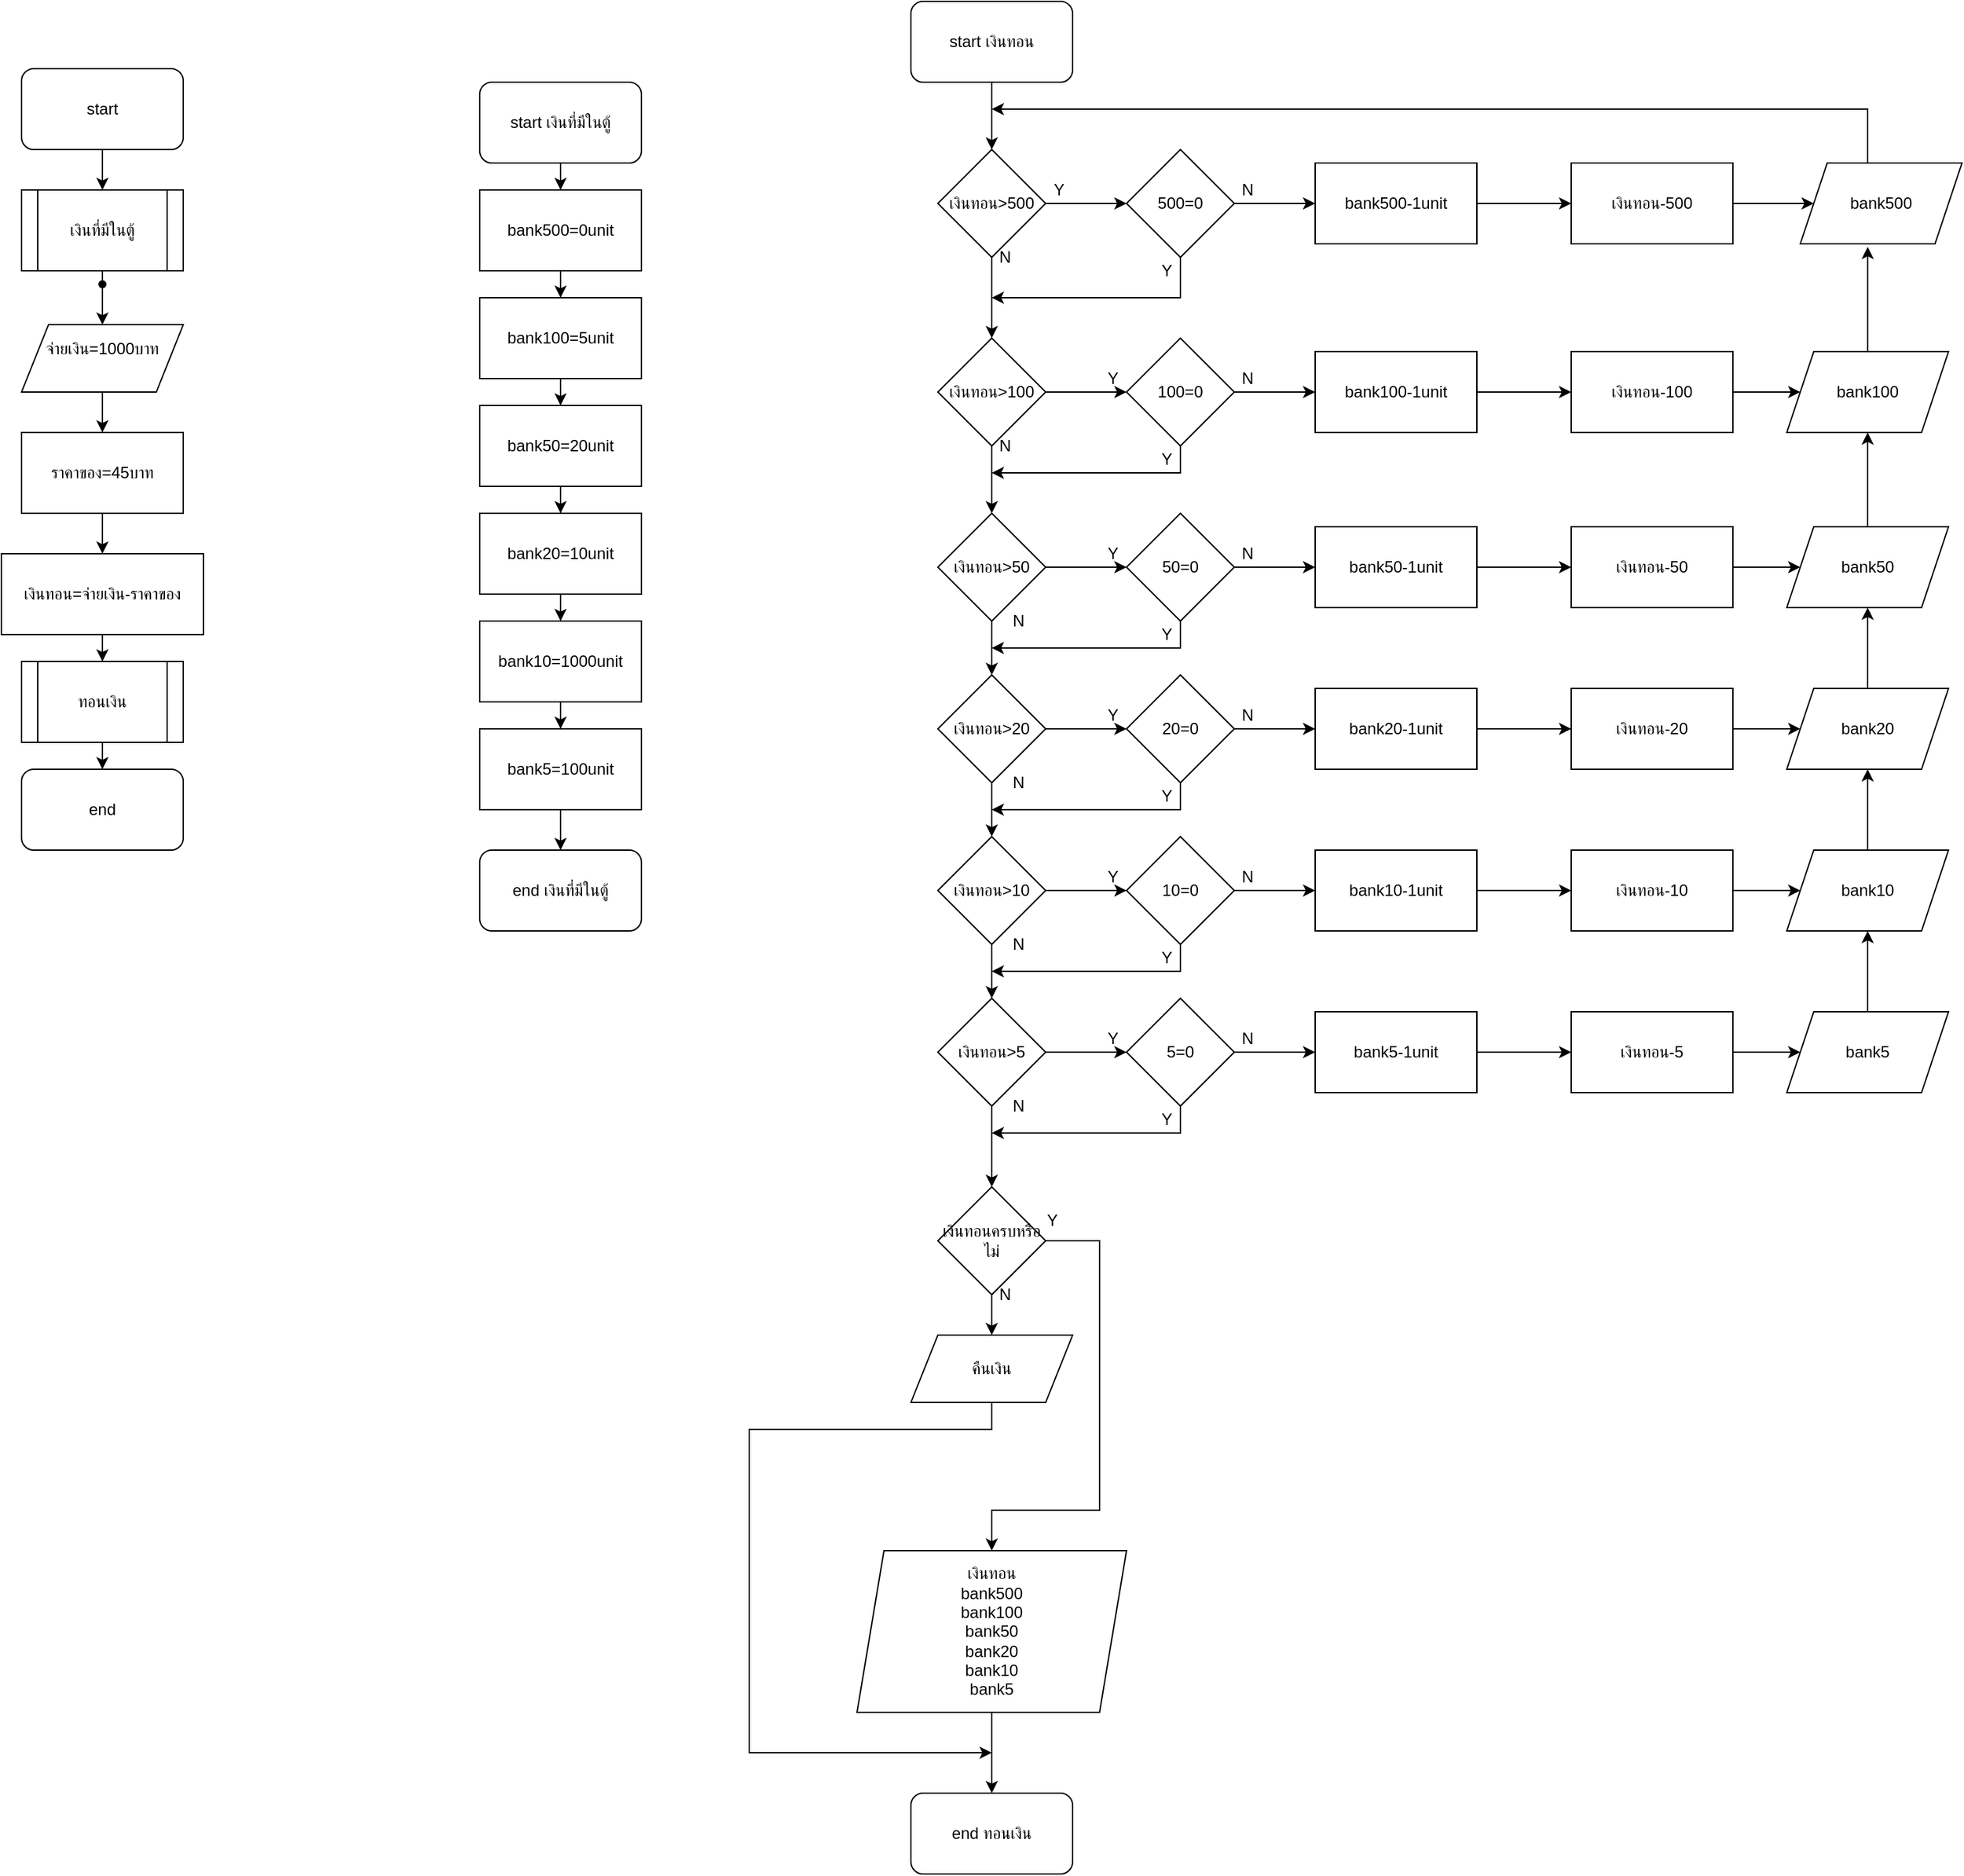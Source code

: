 <mxfile version="24.6.4" type="github">
  <diagram name="Page-1" id="Mkm5JrEgdImwcnWoidKF">
    <mxGraphModel dx="3860" dy="3140" grid="1" gridSize="10" guides="1" tooltips="1" connect="1" arrows="1" fold="1" page="1" pageScale="1" pageWidth="850" pageHeight="1100" math="0" shadow="0">
      <root>
        <mxCell id="0" />
        <mxCell id="1" parent="0" />
        <mxCell id="SDtqNztx0Fd1XeU67kqN-1" value="" style="edgeStyle=orthogonalEdgeStyle;rounded=0;orthogonalLoop=1;jettySize=auto;html=1;" edge="1" parent="1" source="SDtqNztx0Fd1XeU67kqN-2" target="SDtqNztx0Fd1XeU67kqN-21">
          <mxGeometry relative="1" as="geometry" />
        </mxCell>
        <mxCell id="SDtqNztx0Fd1XeU67kqN-2" value="start" style="rounded=1;whiteSpace=wrap;html=1;" vertex="1" parent="1">
          <mxGeometry x="125" y="-800" width="120" height="60" as="geometry" />
        </mxCell>
        <mxCell id="SDtqNztx0Fd1XeU67kqN-3" value="" style="edgeStyle=orthogonalEdgeStyle;rounded=0;orthogonalLoop=1;jettySize=auto;html=1;" edge="1" parent="1" source="SDtqNztx0Fd1XeU67kqN-4" target="SDtqNztx0Fd1XeU67kqN-6">
          <mxGeometry relative="1" as="geometry" />
        </mxCell>
        <mxCell id="SDtqNztx0Fd1XeU67kqN-4" value="start เงินที่มีในตู้" style="rounded=1;whiteSpace=wrap;html=1;" vertex="1" parent="1">
          <mxGeometry x="465" y="-790" width="120" height="60" as="geometry" />
        </mxCell>
        <mxCell id="SDtqNztx0Fd1XeU67kqN-5" value="" style="edgeStyle=orthogonalEdgeStyle;rounded=0;orthogonalLoop=1;jettySize=auto;html=1;" edge="1" parent="1" source="SDtqNztx0Fd1XeU67kqN-6" target="SDtqNztx0Fd1XeU67kqN-8">
          <mxGeometry relative="1" as="geometry" />
        </mxCell>
        <mxCell id="SDtqNztx0Fd1XeU67kqN-6" value="bank500=0unit" style="rounded=0;whiteSpace=wrap;html=1;" vertex="1" parent="1">
          <mxGeometry x="465" y="-710" width="120" height="60" as="geometry" />
        </mxCell>
        <mxCell id="SDtqNztx0Fd1XeU67kqN-7" value="" style="edgeStyle=orthogonalEdgeStyle;rounded=0;orthogonalLoop=1;jettySize=auto;html=1;" edge="1" parent="1" source="SDtqNztx0Fd1XeU67kqN-8" target="SDtqNztx0Fd1XeU67kqN-10">
          <mxGeometry relative="1" as="geometry" />
        </mxCell>
        <mxCell id="SDtqNztx0Fd1XeU67kqN-8" value="bank100=5unit" style="whiteSpace=wrap;html=1;rounded=0;" vertex="1" parent="1">
          <mxGeometry x="465" y="-630" width="120" height="60" as="geometry" />
        </mxCell>
        <mxCell id="SDtqNztx0Fd1XeU67kqN-9" value="" style="edgeStyle=orthogonalEdgeStyle;rounded=0;orthogonalLoop=1;jettySize=auto;html=1;" edge="1" parent="1" source="SDtqNztx0Fd1XeU67kqN-10" target="SDtqNztx0Fd1XeU67kqN-12">
          <mxGeometry relative="1" as="geometry" />
        </mxCell>
        <mxCell id="SDtqNztx0Fd1XeU67kqN-10" value="bank50=20unit" style="whiteSpace=wrap;html=1;rounded=0;" vertex="1" parent="1">
          <mxGeometry x="465" y="-550" width="120" height="60" as="geometry" />
        </mxCell>
        <mxCell id="SDtqNztx0Fd1XeU67kqN-11" value="" style="edgeStyle=orthogonalEdgeStyle;rounded=0;orthogonalLoop=1;jettySize=auto;html=1;" edge="1" parent="1" source="SDtqNztx0Fd1XeU67kqN-12" target="SDtqNztx0Fd1XeU67kqN-14">
          <mxGeometry relative="1" as="geometry" />
        </mxCell>
        <mxCell id="SDtqNztx0Fd1XeU67kqN-12" value="bank20=10unit" style="whiteSpace=wrap;html=1;rounded=0;" vertex="1" parent="1">
          <mxGeometry x="465" y="-470" width="120" height="60" as="geometry" />
        </mxCell>
        <mxCell id="SDtqNztx0Fd1XeU67kqN-13" value="" style="edgeStyle=orthogonalEdgeStyle;rounded=0;orthogonalLoop=1;jettySize=auto;html=1;" edge="1" parent="1" source="SDtqNztx0Fd1XeU67kqN-14" target="SDtqNztx0Fd1XeU67kqN-16">
          <mxGeometry relative="1" as="geometry" />
        </mxCell>
        <mxCell id="SDtqNztx0Fd1XeU67kqN-14" value="bank10=1000unit" style="whiteSpace=wrap;html=1;rounded=0;" vertex="1" parent="1">
          <mxGeometry x="465" y="-390" width="120" height="60" as="geometry" />
        </mxCell>
        <mxCell id="SDtqNztx0Fd1XeU67kqN-15" value="" style="edgeStyle=orthogonalEdgeStyle;rounded=0;orthogonalLoop=1;jettySize=auto;html=1;" edge="1" parent="1" source="SDtqNztx0Fd1XeU67kqN-16" target="SDtqNztx0Fd1XeU67kqN-17">
          <mxGeometry relative="1" as="geometry" />
        </mxCell>
        <mxCell id="SDtqNztx0Fd1XeU67kqN-16" value="bank5=100unit" style="whiteSpace=wrap;html=1;rounded=0;" vertex="1" parent="1">
          <mxGeometry x="465" y="-310" width="120" height="60" as="geometry" />
        </mxCell>
        <mxCell id="SDtqNztx0Fd1XeU67kqN-17" value="end เงินที่มีในตู้" style="rounded=1;whiteSpace=wrap;html=1;" vertex="1" parent="1">
          <mxGeometry x="465" y="-220" width="120" height="60" as="geometry" />
        </mxCell>
        <mxCell id="SDtqNztx0Fd1XeU67kqN-18" value="" style="edgeStyle=orthogonalEdgeStyle;rounded=0;orthogonalLoop=1;jettySize=auto;html=1;" edge="1" parent="1" source="SDtqNztx0Fd1XeU67kqN-19" target="SDtqNztx0Fd1XeU67kqN-23">
          <mxGeometry relative="1" as="geometry" />
        </mxCell>
        <mxCell id="SDtqNztx0Fd1XeU67kqN-19" value="จ่ายเงิน=1000บาท&lt;div&gt;&lt;br&gt;&lt;/div&gt;" style="shape=parallelogram;perimeter=parallelogramPerimeter;whiteSpace=wrap;html=1;fixedSize=1;" vertex="1" parent="1">
          <mxGeometry x="125" y="-610" width="120" height="50" as="geometry" />
        </mxCell>
        <mxCell id="SDtqNztx0Fd1XeU67kqN-20" value="" style="edgeStyle=orthogonalEdgeStyle;rounded=0;orthogonalLoop=1;jettySize=auto;html=1;" edge="1" parent="1" source="SDtqNztx0Fd1XeU67kqN-21" target="SDtqNztx0Fd1XeU67kqN-19">
          <mxGeometry relative="1" as="geometry" />
        </mxCell>
        <mxCell id="SDtqNztx0Fd1XeU67kqN-21" value="เงินที่มีในตู้" style="shape=process;whiteSpace=wrap;html=1;backgroundOutline=1;" vertex="1" parent="1">
          <mxGeometry x="125" y="-710" width="120" height="60" as="geometry" />
        </mxCell>
        <mxCell id="SDtqNztx0Fd1XeU67kqN-22" value="" style="edgeStyle=orthogonalEdgeStyle;rounded=0;orthogonalLoop=1;jettySize=auto;html=1;entryX=0.5;entryY=0;entryDx=0;entryDy=0;" edge="1" parent="1" source="SDtqNztx0Fd1XeU67kqN-23" target="SDtqNztx0Fd1XeU67kqN-26">
          <mxGeometry relative="1" as="geometry">
            <mxPoint x="185.0" y="-450.0" as="targetPoint" />
          </mxGeometry>
        </mxCell>
        <mxCell id="SDtqNztx0Fd1XeU67kqN-23" value="ราคาของ=45บาท" style="rounded=0;whiteSpace=wrap;html=1;" vertex="1" parent="1">
          <mxGeometry x="125" y="-530" width="120" height="60" as="geometry" />
        </mxCell>
        <mxCell id="SDtqNztx0Fd1XeU67kqN-24" value="" style="shape=waypoint;sketch=0;fillStyle=solid;size=6;pointerEvents=1;points=[];fillColor=none;resizable=0;rotatable=0;perimeter=centerPerimeter;snapToPoint=1;" vertex="1" parent="1">
          <mxGeometry x="175" y="-650" width="20" height="20" as="geometry" />
        </mxCell>
        <mxCell id="SDtqNztx0Fd1XeU67kqN-25" value="" style="edgeStyle=orthogonalEdgeStyle;rounded=0;orthogonalLoop=1;jettySize=auto;html=1;" edge="1" parent="1" source="SDtqNztx0Fd1XeU67kqN-26" target="SDtqNztx0Fd1XeU67kqN-136">
          <mxGeometry relative="1" as="geometry" />
        </mxCell>
        <mxCell id="SDtqNztx0Fd1XeU67kqN-26" value="เงินทอน=จ่ายเงิน-ราคาของ" style="rounded=0;whiteSpace=wrap;html=1;" vertex="1" parent="1">
          <mxGeometry x="110" y="-440" width="150" height="60" as="geometry" />
        </mxCell>
        <mxCell id="SDtqNztx0Fd1XeU67kqN-27" value="" style="edgeStyle=orthogonalEdgeStyle;rounded=0;orthogonalLoop=1;jettySize=auto;html=1;" edge="1" parent="1" source="SDtqNztx0Fd1XeU67kqN-28" target="SDtqNztx0Fd1XeU67kqN-31">
          <mxGeometry relative="1" as="geometry" />
        </mxCell>
        <mxCell id="SDtqNztx0Fd1XeU67kqN-28" value="start เงินทอน" style="rounded=1;whiteSpace=wrap;html=1;" vertex="1" parent="1">
          <mxGeometry x="785" y="-850" width="120" height="60" as="geometry" />
        </mxCell>
        <mxCell id="SDtqNztx0Fd1XeU67kqN-29" value="" style="edgeStyle=orthogonalEdgeStyle;rounded=0;orthogonalLoop=1;jettySize=auto;html=1;" edge="1" parent="1" source="SDtqNztx0Fd1XeU67kqN-31" target="SDtqNztx0Fd1XeU67kqN-34">
          <mxGeometry relative="1" as="geometry" />
        </mxCell>
        <mxCell id="SDtqNztx0Fd1XeU67kqN-30" value="" style="edgeStyle=orthogonalEdgeStyle;rounded=0;orthogonalLoop=1;jettySize=auto;html=1;" edge="1" parent="1" source="SDtqNztx0Fd1XeU67kqN-31" target="SDtqNztx0Fd1XeU67kqN-37">
          <mxGeometry relative="1" as="geometry" />
        </mxCell>
        <mxCell id="SDtqNztx0Fd1XeU67kqN-31" value="เงินทอน&amp;gt;500" style="rhombus;whiteSpace=wrap;html=1;" vertex="1" parent="1">
          <mxGeometry x="805" y="-740" width="80" height="80" as="geometry" />
        </mxCell>
        <mxCell id="SDtqNztx0Fd1XeU67kqN-32" style="edgeStyle=orthogonalEdgeStyle;rounded=0;orthogonalLoop=1;jettySize=auto;html=1;" edge="1" parent="1" source="SDtqNztx0Fd1XeU67kqN-34">
          <mxGeometry relative="1" as="geometry">
            <mxPoint x="845" y="-630" as="targetPoint" />
            <Array as="points">
              <mxPoint x="985" y="-630" />
              <mxPoint x="965" y="-630" />
            </Array>
          </mxGeometry>
        </mxCell>
        <mxCell id="SDtqNztx0Fd1XeU67kqN-33" value="" style="edgeStyle=orthogonalEdgeStyle;rounded=0;orthogonalLoop=1;jettySize=auto;html=1;" edge="1" parent="1" source="SDtqNztx0Fd1XeU67kqN-34" target="SDtqNztx0Fd1XeU67kqN-42">
          <mxGeometry relative="1" as="geometry" />
        </mxCell>
        <mxCell id="SDtqNztx0Fd1XeU67kqN-34" value="500=0" style="rhombus;whiteSpace=wrap;html=1;" vertex="1" parent="1">
          <mxGeometry x="945" y="-740" width="80" height="80" as="geometry" />
        </mxCell>
        <mxCell id="SDtqNztx0Fd1XeU67kqN-35" value="" style="edgeStyle=orthogonalEdgeStyle;rounded=0;orthogonalLoop=1;jettySize=auto;html=1;" edge="1" parent="1" source="SDtqNztx0Fd1XeU67kqN-37" target="SDtqNztx0Fd1XeU67kqN-50">
          <mxGeometry relative="1" as="geometry" />
        </mxCell>
        <mxCell id="SDtqNztx0Fd1XeU67kqN-36" value="" style="edgeStyle=orthogonalEdgeStyle;rounded=0;orthogonalLoop=1;jettySize=auto;html=1;" edge="1" parent="1" source="SDtqNztx0Fd1XeU67kqN-37">
          <mxGeometry relative="1" as="geometry">
            <mxPoint x="845" y="-470" as="targetPoint" />
          </mxGeometry>
        </mxCell>
        <mxCell id="SDtqNztx0Fd1XeU67kqN-37" value="เงินทอน&amp;gt;100" style="rhombus;whiteSpace=wrap;html=1;" vertex="1" parent="1">
          <mxGeometry x="805" y="-600" width="80" height="80" as="geometry" />
        </mxCell>
        <mxCell id="SDtqNztx0Fd1XeU67kqN-38" value="Y" style="text;html=1;align=center;verticalAlign=middle;whiteSpace=wrap;rounded=0;" vertex="1" parent="1">
          <mxGeometry x="885" y="-720" width="20" height="20" as="geometry" />
        </mxCell>
        <mxCell id="SDtqNztx0Fd1XeU67kqN-39" value="Y" style="text;html=1;align=center;verticalAlign=middle;whiteSpace=wrap;rounded=0;" vertex="1" parent="1">
          <mxGeometry x="965" y="-660" width="20" height="20" as="geometry" />
        </mxCell>
        <mxCell id="SDtqNztx0Fd1XeU67kqN-40" value="N" style="text;html=1;align=center;verticalAlign=middle;whiteSpace=wrap;rounded=0;" vertex="1" parent="1">
          <mxGeometry x="845" y="-670" width="20" height="20" as="geometry" />
        </mxCell>
        <mxCell id="SDtqNztx0Fd1XeU67kqN-41" value="" style="edgeStyle=orthogonalEdgeStyle;rounded=0;orthogonalLoop=1;jettySize=auto;html=1;" edge="1" parent="1" source="SDtqNztx0Fd1XeU67kqN-42" target="SDtqNztx0Fd1XeU67kqN-45">
          <mxGeometry relative="1" as="geometry" />
        </mxCell>
        <mxCell id="SDtqNztx0Fd1XeU67kqN-42" value="bank500-1unit" style="whiteSpace=wrap;html=1;" vertex="1" parent="1">
          <mxGeometry x="1085" y="-730" width="120" height="60" as="geometry" />
        </mxCell>
        <mxCell id="SDtqNztx0Fd1XeU67kqN-43" value="N" style="text;html=1;align=center;verticalAlign=middle;whiteSpace=wrap;rounded=0;" vertex="1" parent="1">
          <mxGeometry x="1025" y="-720" width="20" height="20" as="geometry" />
        </mxCell>
        <mxCell id="SDtqNztx0Fd1XeU67kqN-44" value="" style="edgeStyle=orthogonalEdgeStyle;rounded=0;orthogonalLoop=1;jettySize=auto;html=1;" edge="1" parent="1" source="SDtqNztx0Fd1XeU67kqN-45" target="SDtqNztx0Fd1XeU67kqN-47">
          <mxGeometry relative="1" as="geometry" />
        </mxCell>
        <mxCell id="SDtqNztx0Fd1XeU67kqN-45" value="เงินทอน-500" style="whiteSpace=wrap;html=1;" vertex="1" parent="1">
          <mxGeometry x="1275" y="-730" width="120" height="60" as="geometry" />
        </mxCell>
        <mxCell id="SDtqNztx0Fd1XeU67kqN-46" style="edgeStyle=orthogonalEdgeStyle;rounded=0;orthogonalLoop=1;jettySize=auto;html=1;" edge="1" parent="1" source="SDtqNztx0Fd1XeU67kqN-47">
          <mxGeometry relative="1" as="geometry">
            <mxPoint x="845" y="-770" as="targetPoint" />
            <Array as="points">
              <mxPoint x="1495" y="-770" />
            </Array>
          </mxGeometry>
        </mxCell>
        <mxCell id="SDtqNztx0Fd1XeU67kqN-47" value="bank500" style="shape=parallelogram;perimeter=parallelogramPerimeter;whiteSpace=wrap;html=1;fixedSize=1;" vertex="1" parent="1">
          <mxGeometry x="1445" y="-730" width="120" height="60" as="geometry" />
        </mxCell>
        <mxCell id="SDtqNztx0Fd1XeU67kqN-48" value="" style="edgeStyle=orthogonalEdgeStyle;rounded=0;orthogonalLoop=1;jettySize=auto;html=1;" edge="1" parent="1" source="SDtqNztx0Fd1XeU67kqN-50" target="SDtqNztx0Fd1XeU67kqN-52">
          <mxGeometry relative="1" as="geometry" />
        </mxCell>
        <mxCell id="SDtqNztx0Fd1XeU67kqN-49" style="edgeStyle=orthogonalEdgeStyle;rounded=0;orthogonalLoop=1;jettySize=auto;html=1;" edge="1" parent="1" source="SDtqNztx0Fd1XeU67kqN-50">
          <mxGeometry relative="1" as="geometry">
            <mxPoint x="845" y="-500" as="targetPoint" />
            <Array as="points">
              <mxPoint x="985" y="-500" />
              <mxPoint x="845" y="-500" />
            </Array>
          </mxGeometry>
        </mxCell>
        <mxCell id="SDtqNztx0Fd1XeU67kqN-50" value="100=0" style="rhombus;whiteSpace=wrap;html=1;" vertex="1" parent="1">
          <mxGeometry x="945" y="-600" width="80" height="80" as="geometry" />
        </mxCell>
        <mxCell id="SDtqNztx0Fd1XeU67kqN-51" value="" style="edgeStyle=orthogonalEdgeStyle;rounded=0;orthogonalLoop=1;jettySize=auto;html=1;" edge="1" parent="1" source="SDtqNztx0Fd1XeU67kqN-52" target="SDtqNztx0Fd1XeU67kqN-54">
          <mxGeometry relative="1" as="geometry" />
        </mxCell>
        <mxCell id="SDtqNztx0Fd1XeU67kqN-52" value="bank100-1unit" style="whiteSpace=wrap;html=1;" vertex="1" parent="1">
          <mxGeometry x="1085" y="-590" width="120" height="60" as="geometry" />
        </mxCell>
        <mxCell id="SDtqNztx0Fd1XeU67kqN-53" value="" style="edgeStyle=orthogonalEdgeStyle;rounded=0;orthogonalLoop=1;jettySize=auto;html=1;" edge="1" parent="1" source="SDtqNztx0Fd1XeU67kqN-54" target="SDtqNztx0Fd1XeU67kqN-55">
          <mxGeometry relative="1" as="geometry" />
        </mxCell>
        <mxCell id="SDtqNztx0Fd1XeU67kqN-54" value="เงินทอน-100" style="whiteSpace=wrap;html=1;" vertex="1" parent="1">
          <mxGeometry x="1275" y="-590" width="120" height="60" as="geometry" />
        </mxCell>
        <mxCell id="SDtqNztx0Fd1XeU67kqN-55" value="bank100" style="shape=parallelogram;perimeter=parallelogramPerimeter;whiteSpace=wrap;html=1;fixedSize=1;" vertex="1" parent="1">
          <mxGeometry x="1435" y="-590" width="120" height="60" as="geometry" />
        </mxCell>
        <mxCell id="SDtqNztx0Fd1XeU67kqN-56" value="Y" style="text;html=1;align=center;verticalAlign=middle;whiteSpace=wrap;rounded=0;" vertex="1" parent="1">
          <mxGeometry x="925" y="-580" width="20" height="20" as="geometry" />
        </mxCell>
        <mxCell id="SDtqNztx0Fd1XeU67kqN-57" value="Y" style="text;html=1;align=center;verticalAlign=middle;whiteSpace=wrap;rounded=0;" vertex="1" parent="1">
          <mxGeometry x="965" y="-520" width="20" height="20" as="geometry" />
        </mxCell>
        <mxCell id="SDtqNztx0Fd1XeU67kqN-58" value="N" style="text;html=1;align=center;verticalAlign=middle;whiteSpace=wrap;rounded=0;" vertex="1" parent="1">
          <mxGeometry x="1025" y="-580" width="20" height="20" as="geometry" />
        </mxCell>
        <mxCell id="SDtqNztx0Fd1XeU67kqN-59" value="N" style="text;html=1;align=center;verticalAlign=middle;whiteSpace=wrap;rounded=0;" vertex="1" parent="1">
          <mxGeometry x="845" y="-530" width="20" height="20" as="geometry" />
        </mxCell>
        <mxCell id="SDtqNztx0Fd1XeU67kqN-60" value="" style="edgeStyle=orthogonalEdgeStyle;rounded=0;orthogonalLoop=1;jettySize=auto;html=1;" edge="1" parent="1" source="SDtqNztx0Fd1XeU67kqN-62" target="SDtqNztx0Fd1XeU67kqN-65">
          <mxGeometry relative="1" as="geometry" />
        </mxCell>
        <mxCell id="SDtqNztx0Fd1XeU67kqN-61" style="edgeStyle=orthogonalEdgeStyle;rounded=0;orthogonalLoop=1;jettySize=auto;html=1;entryX=0.5;entryY=0;entryDx=0;entryDy=0;" edge="1" parent="1" source="SDtqNztx0Fd1XeU67kqN-62" target="SDtqNztx0Fd1XeU67kqN-79">
          <mxGeometry relative="1" as="geometry" />
        </mxCell>
        <mxCell id="SDtqNztx0Fd1XeU67kqN-62" value="เงินทอน&amp;gt;50" style="rhombus;whiteSpace=wrap;html=1;" vertex="1" parent="1">
          <mxGeometry x="805" y="-470" width="80" height="80" as="geometry" />
        </mxCell>
        <mxCell id="SDtqNztx0Fd1XeU67kqN-63" value="" style="edgeStyle=orthogonalEdgeStyle;rounded=0;orthogonalLoop=1;jettySize=auto;html=1;" edge="1" parent="1" source="SDtqNztx0Fd1XeU67kqN-65" target="SDtqNztx0Fd1XeU67kqN-67">
          <mxGeometry relative="1" as="geometry" />
        </mxCell>
        <mxCell id="SDtqNztx0Fd1XeU67kqN-64" style="edgeStyle=orthogonalEdgeStyle;rounded=0;orthogonalLoop=1;jettySize=auto;html=1;" edge="1" parent="1" source="SDtqNztx0Fd1XeU67kqN-65">
          <mxGeometry relative="1" as="geometry">
            <mxPoint x="845" y="-370" as="targetPoint" />
            <Array as="points">
              <mxPoint x="985" y="-370" />
              <mxPoint x="845" y="-370" />
            </Array>
          </mxGeometry>
        </mxCell>
        <mxCell id="SDtqNztx0Fd1XeU67kqN-65" value="50=0" style="rhombus;whiteSpace=wrap;html=1;" vertex="1" parent="1">
          <mxGeometry x="945" y="-470" width="80" height="80" as="geometry" />
        </mxCell>
        <mxCell id="SDtqNztx0Fd1XeU67kqN-66" value="" style="edgeStyle=orthogonalEdgeStyle;rounded=0;orthogonalLoop=1;jettySize=auto;html=1;" edge="1" parent="1" source="SDtqNztx0Fd1XeU67kqN-67" target="SDtqNztx0Fd1XeU67kqN-69">
          <mxGeometry relative="1" as="geometry" />
        </mxCell>
        <mxCell id="SDtqNztx0Fd1XeU67kqN-67" value="bank50-1unit" style="whiteSpace=wrap;html=1;" vertex="1" parent="1">
          <mxGeometry x="1085" y="-460" width="120" height="60" as="geometry" />
        </mxCell>
        <mxCell id="SDtqNztx0Fd1XeU67kqN-68" value="" style="edgeStyle=orthogonalEdgeStyle;rounded=0;orthogonalLoop=1;jettySize=auto;html=1;" edge="1" parent="1" source="SDtqNztx0Fd1XeU67kqN-69" target="SDtqNztx0Fd1XeU67kqN-71">
          <mxGeometry relative="1" as="geometry" />
        </mxCell>
        <mxCell id="SDtqNztx0Fd1XeU67kqN-69" value="เงินทอน-50" style="whiteSpace=wrap;html=1;" vertex="1" parent="1">
          <mxGeometry x="1275" y="-460" width="120" height="60" as="geometry" />
        </mxCell>
        <mxCell id="SDtqNztx0Fd1XeU67kqN-70" style="edgeStyle=orthogonalEdgeStyle;rounded=0;orthogonalLoop=1;jettySize=auto;html=1;entryX=0.5;entryY=1;entryDx=0;entryDy=0;" edge="1" parent="1" source="SDtqNztx0Fd1XeU67kqN-71" target="SDtqNztx0Fd1XeU67kqN-55">
          <mxGeometry relative="1" as="geometry" />
        </mxCell>
        <mxCell id="SDtqNztx0Fd1XeU67kqN-71" value="bank50" style="shape=parallelogram;perimeter=parallelogramPerimeter;whiteSpace=wrap;html=1;fixedSize=1;" vertex="1" parent="1">
          <mxGeometry x="1435" y="-460" width="120" height="60" as="geometry" />
        </mxCell>
        <mxCell id="SDtqNztx0Fd1XeU67kqN-72" value="Y" style="text;html=1;align=center;verticalAlign=middle;whiteSpace=wrap;rounded=0;" vertex="1" parent="1">
          <mxGeometry x="925" y="-450" width="20" height="20" as="geometry" />
        </mxCell>
        <mxCell id="SDtqNztx0Fd1XeU67kqN-73" value="Y" style="text;html=1;align=center;verticalAlign=middle;whiteSpace=wrap;rounded=0;" vertex="1" parent="1">
          <mxGeometry x="965" y="-390" width="20" height="20" as="geometry" />
        </mxCell>
        <mxCell id="SDtqNztx0Fd1XeU67kqN-74" value="N" style="text;html=1;align=center;verticalAlign=middle;whiteSpace=wrap;rounded=0;" vertex="1" parent="1">
          <mxGeometry x="1025" y="-450" width="20" height="20" as="geometry" />
        </mxCell>
        <mxCell id="SDtqNztx0Fd1XeU67kqN-75" value="N" style="text;html=1;align=center;verticalAlign=middle;whiteSpace=wrap;rounded=0;" vertex="1" parent="1">
          <mxGeometry x="855" y="-400" width="20" height="20" as="geometry" />
        </mxCell>
        <mxCell id="SDtqNztx0Fd1XeU67kqN-76" style="edgeStyle=orthogonalEdgeStyle;rounded=0;orthogonalLoop=1;jettySize=auto;html=1;entryX=0.417;entryY=1.038;entryDx=0;entryDy=0;entryPerimeter=0;" edge="1" parent="1" source="SDtqNztx0Fd1XeU67kqN-55" target="SDtqNztx0Fd1XeU67kqN-47">
          <mxGeometry relative="1" as="geometry" />
        </mxCell>
        <mxCell id="SDtqNztx0Fd1XeU67kqN-77" value="" style="edgeStyle=orthogonalEdgeStyle;rounded=0;orthogonalLoop=1;jettySize=auto;html=1;" edge="1" parent="1" source="SDtqNztx0Fd1XeU67kqN-79" target="SDtqNztx0Fd1XeU67kqN-82">
          <mxGeometry relative="1" as="geometry" />
        </mxCell>
        <mxCell id="SDtqNztx0Fd1XeU67kqN-78" style="edgeStyle=orthogonalEdgeStyle;rounded=0;orthogonalLoop=1;jettySize=auto;html=1;entryX=0.5;entryY=0;entryDx=0;entryDy=0;" edge="1" parent="1" source="SDtqNztx0Fd1XeU67kqN-79" target="SDtqNztx0Fd1XeU67kqN-95">
          <mxGeometry relative="1" as="geometry" />
        </mxCell>
        <mxCell id="SDtqNztx0Fd1XeU67kqN-79" value="เงินทอน&amp;gt;20" style="rhombus;whiteSpace=wrap;html=1;" vertex="1" parent="1">
          <mxGeometry x="805" y="-350" width="80" height="80" as="geometry" />
        </mxCell>
        <mxCell id="SDtqNztx0Fd1XeU67kqN-80" value="" style="edgeStyle=orthogonalEdgeStyle;rounded=0;orthogonalLoop=1;jettySize=auto;html=1;" edge="1" parent="1" source="SDtqNztx0Fd1XeU67kqN-82" target="SDtqNztx0Fd1XeU67kqN-84">
          <mxGeometry relative="1" as="geometry" />
        </mxCell>
        <mxCell id="SDtqNztx0Fd1XeU67kqN-81" style="edgeStyle=orthogonalEdgeStyle;rounded=0;orthogonalLoop=1;jettySize=auto;html=1;" edge="1" parent="1" source="SDtqNztx0Fd1XeU67kqN-82">
          <mxGeometry relative="1" as="geometry">
            <mxPoint x="845" y="-250" as="targetPoint" />
            <Array as="points">
              <mxPoint x="985" y="-250" />
              <mxPoint x="845" y="-250" />
            </Array>
          </mxGeometry>
        </mxCell>
        <mxCell id="SDtqNztx0Fd1XeU67kqN-82" value="20=0" style="rhombus;whiteSpace=wrap;html=1;" vertex="1" parent="1">
          <mxGeometry x="945" y="-350" width="80" height="80" as="geometry" />
        </mxCell>
        <mxCell id="SDtqNztx0Fd1XeU67kqN-83" value="" style="edgeStyle=orthogonalEdgeStyle;rounded=0;orthogonalLoop=1;jettySize=auto;html=1;" edge="1" parent="1" source="SDtqNztx0Fd1XeU67kqN-84" target="SDtqNztx0Fd1XeU67kqN-86">
          <mxGeometry relative="1" as="geometry" />
        </mxCell>
        <mxCell id="SDtqNztx0Fd1XeU67kqN-84" value="bank20-1unit" style="whiteSpace=wrap;html=1;" vertex="1" parent="1">
          <mxGeometry x="1085" y="-340" width="120" height="60" as="geometry" />
        </mxCell>
        <mxCell id="SDtqNztx0Fd1XeU67kqN-85" value="" style="edgeStyle=orthogonalEdgeStyle;rounded=0;orthogonalLoop=1;jettySize=auto;html=1;" edge="1" parent="1" source="SDtqNztx0Fd1XeU67kqN-86" target="SDtqNztx0Fd1XeU67kqN-88">
          <mxGeometry relative="1" as="geometry" />
        </mxCell>
        <mxCell id="SDtqNztx0Fd1XeU67kqN-86" value="เงินทอน-20" style="whiteSpace=wrap;html=1;" vertex="1" parent="1">
          <mxGeometry x="1275" y="-340" width="120" height="60" as="geometry" />
        </mxCell>
        <mxCell id="SDtqNztx0Fd1XeU67kqN-87" style="edgeStyle=orthogonalEdgeStyle;rounded=0;orthogonalLoop=1;jettySize=auto;html=1;entryX=0.5;entryY=1;entryDx=0;entryDy=0;" edge="1" parent="1" source="SDtqNztx0Fd1XeU67kqN-88" target="SDtqNztx0Fd1XeU67kqN-71">
          <mxGeometry relative="1" as="geometry" />
        </mxCell>
        <mxCell id="SDtqNztx0Fd1XeU67kqN-88" value="bank20" style="shape=parallelogram;perimeter=parallelogramPerimeter;whiteSpace=wrap;html=1;fixedSize=1;" vertex="1" parent="1">
          <mxGeometry x="1435" y="-340" width="120" height="60" as="geometry" />
        </mxCell>
        <mxCell id="SDtqNztx0Fd1XeU67kqN-89" value="Y" style="text;html=1;align=center;verticalAlign=middle;whiteSpace=wrap;rounded=0;" vertex="1" parent="1">
          <mxGeometry x="925" y="-330" width="20" height="20" as="geometry" />
        </mxCell>
        <mxCell id="SDtqNztx0Fd1XeU67kqN-90" value="Y" style="text;html=1;align=center;verticalAlign=middle;whiteSpace=wrap;rounded=0;" vertex="1" parent="1">
          <mxGeometry x="965" y="-270" width="20" height="20" as="geometry" />
        </mxCell>
        <mxCell id="SDtqNztx0Fd1XeU67kqN-91" value="N" style="text;html=1;align=center;verticalAlign=middle;whiteSpace=wrap;rounded=0;" vertex="1" parent="1">
          <mxGeometry x="1025" y="-330" width="20" height="20" as="geometry" />
        </mxCell>
        <mxCell id="SDtqNztx0Fd1XeU67kqN-92" value="N" style="text;html=1;align=center;verticalAlign=middle;whiteSpace=wrap;rounded=0;" vertex="1" parent="1">
          <mxGeometry x="855" y="-280" width="20" height="20" as="geometry" />
        </mxCell>
        <mxCell id="SDtqNztx0Fd1XeU67kqN-93" value="" style="edgeStyle=orthogonalEdgeStyle;rounded=0;orthogonalLoop=1;jettySize=auto;html=1;" edge="1" parent="1" source="SDtqNztx0Fd1XeU67kqN-95" target="SDtqNztx0Fd1XeU67kqN-98">
          <mxGeometry relative="1" as="geometry" />
        </mxCell>
        <mxCell id="SDtqNztx0Fd1XeU67kqN-94" style="edgeStyle=orthogonalEdgeStyle;rounded=0;orthogonalLoop=1;jettySize=auto;html=1;entryX=0.5;entryY=0;entryDx=0;entryDy=0;" edge="1" parent="1" source="SDtqNztx0Fd1XeU67kqN-95" target="SDtqNztx0Fd1XeU67kqN-111">
          <mxGeometry relative="1" as="geometry" />
        </mxCell>
        <mxCell id="SDtqNztx0Fd1XeU67kqN-95" value="เงินทอน&amp;gt;10" style="rhombus;whiteSpace=wrap;html=1;" vertex="1" parent="1">
          <mxGeometry x="805" y="-230" width="80" height="80" as="geometry" />
        </mxCell>
        <mxCell id="SDtqNztx0Fd1XeU67kqN-96" value="" style="edgeStyle=orthogonalEdgeStyle;rounded=0;orthogonalLoop=1;jettySize=auto;html=1;" edge="1" parent="1" source="SDtqNztx0Fd1XeU67kqN-98" target="SDtqNztx0Fd1XeU67kqN-100">
          <mxGeometry relative="1" as="geometry" />
        </mxCell>
        <mxCell id="SDtqNztx0Fd1XeU67kqN-97" style="edgeStyle=orthogonalEdgeStyle;rounded=0;orthogonalLoop=1;jettySize=auto;html=1;" edge="1" parent="1" source="SDtqNztx0Fd1XeU67kqN-98">
          <mxGeometry relative="1" as="geometry">
            <mxPoint x="845" y="-130" as="targetPoint" />
            <Array as="points">
              <mxPoint x="985" y="-130" />
              <mxPoint x="845" y="-130" />
            </Array>
          </mxGeometry>
        </mxCell>
        <mxCell id="SDtqNztx0Fd1XeU67kqN-98" value="10=0" style="rhombus;whiteSpace=wrap;html=1;" vertex="1" parent="1">
          <mxGeometry x="945" y="-230" width="80" height="80" as="geometry" />
        </mxCell>
        <mxCell id="SDtqNztx0Fd1XeU67kqN-99" value="" style="edgeStyle=orthogonalEdgeStyle;rounded=0;orthogonalLoop=1;jettySize=auto;html=1;" edge="1" parent="1" source="SDtqNztx0Fd1XeU67kqN-100" target="SDtqNztx0Fd1XeU67kqN-102">
          <mxGeometry relative="1" as="geometry" />
        </mxCell>
        <mxCell id="SDtqNztx0Fd1XeU67kqN-100" value="bank10-1unit" style="whiteSpace=wrap;html=1;" vertex="1" parent="1">
          <mxGeometry x="1085" y="-220" width="120" height="60" as="geometry" />
        </mxCell>
        <mxCell id="SDtqNztx0Fd1XeU67kqN-101" value="" style="edgeStyle=orthogonalEdgeStyle;rounded=0;orthogonalLoop=1;jettySize=auto;html=1;" edge="1" parent="1" source="SDtqNztx0Fd1XeU67kqN-102" target="SDtqNztx0Fd1XeU67kqN-104">
          <mxGeometry relative="1" as="geometry" />
        </mxCell>
        <mxCell id="SDtqNztx0Fd1XeU67kqN-102" value="เงินทอน-10" style="whiteSpace=wrap;html=1;" vertex="1" parent="1">
          <mxGeometry x="1275" y="-220" width="120" height="60" as="geometry" />
        </mxCell>
        <mxCell id="SDtqNztx0Fd1XeU67kqN-103" style="edgeStyle=orthogonalEdgeStyle;rounded=0;orthogonalLoop=1;jettySize=auto;html=1;entryX=0.5;entryY=1;entryDx=0;entryDy=0;" edge="1" parent="1" source="SDtqNztx0Fd1XeU67kqN-104" target="SDtqNztx0Fd1XeU67kqN-88">
          <mxGeometry relative="1" as="geometry" />
        </mxCell>
        <mxCell id="SDtqNztx0Fd1XeU67kqN-104" value="bank10" style="shape=parallelogram;perimeter=parallelogramPerimeter;whiteSpace=wrap;html=1;fixedSize=1;" vertex="1" parent="1">
          <mxGeometry x="1435" y="-220" width="120" height="60" as="geometry" />
        </mxCell>
        <mxCell id="SDtqNztx0Fd1XeU67kqN-105" value="Y" style="text;html=1;align=center;verticalAlign=middle;whiteSpace=wrap;rounded=0;" vertex="1" parent="1">
          <mxGeometry x="925" y="-210" width="20" height="20" as="geometry" />
        </mxCell>
        <mxCell id="SDtqNztx0Fd1XeU67kqN-106" value="Y" style="text;html=1;align=center;verticalAlign=middle;whiteSpace=wrap;rounded=0;" vertex="1" parent="1">
          <mxGeometry x="965" y="-150" width="20" height="20" as="geometry" />
        </mxCell>
        <mxCell id="SDtqNztx0Fd1XeU67kqN-107" value="N" style="text;html=1;align=center;verticalAlign=middle;whiteSpace=wrap;rounded=0;" vertex="1" parent="1">
          <mxGeometry x="1025" y="-210" width="20" height="20" as="geometry" />
        </mxCell>
        <mxCell id="SDtqNztx0Fd1XeU67kqN-108" value="N" style="text;html=1;align=center;verticalAlign=middle;whiteSpace=wrap;rounded=0;" vertex="1" parent="1">
          <mxGeometry x="855" y="-160" width="20" height="20" as="geometry" />
        </mxCell>
        <mxCell id="SDtqNztx0Fd1XeU67kqN-109" value="" style="edgeStyle=orthogonalEdgeStyle;rounded=0;orthogonalLoop=1;jettySize=auto;html=1;" edge="1" parent="1" source="SDtqNztx0Fd1XeU67kqN-111" target="SDtqNztx0Fd1XeU67kqN-114">
          <mxGeometry relative="1" as="geometry" />
        </mxCell>
        <mxCell id="SDtqNztx0Fd1XeU67kqN-110" style="edgeStyle=orthogonalEdgeStyle;rounded=0;orthogonalLoop=1;jettySize=auto;html=1;" edge="1" parent="1" source="SDtqNztx0Fd1XeU67kqN-111">
          <mxGeometry relative="1" as="geometry">
            <mxPoint x="845" y="30" as="targetPoint" />
          </mxGeometry>
        </mxCell>
        <mxCell id="SDtqNztx0Fd1XeU67kqN-111" value="เงินทอน&amp;gt;5" style="rhombus;whiteSpace=wrap;html=1;" vertex="1" parent="1">
          <mxGeometry x="805" y="-110" width="80" height="80" as="geometry" />
        </mxCell>
        <mxCell id="SDtqNztx0Fd1XeU67kqN-112" value="" style="edgeStyle=orthogonalEdgeStyle;rounded=0;orthogonalLoop=1;jettySize=auto;html=1;" edge="1" parent="1" source="SDtqNztx0Fd1XeU67kqN-114" target="SDtqNztx0Fd1XeU67kqN-116">
          <mxGeometry relative="1" as="geometry" />
        </mxCell>
        <mxCell id="SDtqNztx0Fd1XeU67kqN-113" style="edgeStyle=orthogonalEdgeStyle;rounded=0;orthogonalLoop=1;jettySize=auto;html=1;" edge="1" parent="1" source="SDtqNztx0Fd1XeU67kqN-114">
          <mxGeometry relative="1" as="geometry">
            <mxPoint x="845" y="-10" as="targetPoint" />
            <Array as="points">
              <mxPoint x="985" y="-10" />
              <mxPoint x="845" y="-10" />
            </Array>
          </mxGeometry>
        </mxCell>
        <mxCell id="SDtqNztx0Fd1XeU67kqN-114" value="5=0" style="rhombus;whiteSpace=wrap;html=1;" vertex="1" parent="1">
          <mxGeometry x="945" y="-110" width="80" height="80" as="geometry" />
        </mxCell>
        <mxCell id="SDtqNztx0Fd1XeU67kqN-115" value="" style="edgeStyle=orthogonalEdgeStyle;rounded=0;orthogonalLoop=1;jettySize=auto;html=1;" edge="1" parent="1" source="SDtqNztx0Fd1XeU67kqN-116" target="SDtqNztx0Fd1XeU67kqN-118">
          <mxGeometry relative="1" as="geometry" />
        </mxCell>
        <mxCell id="SDtqNztx0Fd1XeU67kqN-116" value="bank5-1unit" style="whiteSpace=wrap;html=1;" vertex="1" parent="1">
          <mxGeometry x="1085" y="-100" width="120" height="60" as="geometry" />
        </mxCell>
        <mxCell id="SDtqNztx0Fd1XeU67kqN-117" value="" style="edgeStyle=orthogonalEdgeStyle;rounded=0;orthogonalLoop=1;jettySize=auto;html=1;" edge="1" parent="1" source="SDtqNztx0Fd1XeU67kqN-118" target="SDtqNztx0Fd1XeU67kqN-120">
          <mxGeometry relative="1" as="geometry" />
        </mxCell>
        <mxCell id="SDtqNztx0Fd1XeU67kqN-118" value="เงินทอน-5" style="whiteSpace=wrap;html=1;" vertex="1" parent="1">
          <mxGeometry x="1275" y="-100" width="120" height="60" as="geometry" />
        </mxCell>
        <mxCell id="SDtqNztx0Fd1XeU67kqN-119" style="edgeStyle=orthogonalEdgeStyle;rounded=0;orthogonalLoop=1;jettySize=auto;html=1;entryX=0.5;entryY=1;entryDx=0;entryDy=0;" edge="1" parent="1" source="SDtqNztx0Fd1XeU67kqN-120" target="SDtqNztx0Fd1XeU67kqN-104">
          <mxGeometry relative="1" as="geometry" />
        </mxCell>
        <mxCell id="SDtqNztx0Fd1XeU67kqN-120" value="bank5" style="shape=parallelogram;perimeter=parallelogramPerimeter;whiteSpace=wrap;html=1;fixedSize=1;" vertex="1" parent="1">
          <mxGeometry x="1435" y="-100" width="120" height="60" as="geometry" />
        </mxCell>
        <mxCell id="SDtqNztx0Fd1XeU67kqN-121" value="Y" style="text;html=1;align=center;verticalAlign=middle;whiteSpace=wrap;rounded=0;" vertex="1" parent="1">
          <mxGeometry x="925" y="-90" width="20" height="20" as="geometry" />
        </mxCell>
        <mxCell id="SDtqNztx0Fd1XeU67kqN-122" value="Y" style="text;html=1;align=center;verticalAlign=middle;whiteSpace=wrap;rounded=0;" vertex="1" parent="1">
          <mxGeometry x="965" y="-30" width="20" height="20" as="geometry" />
        </mxCell>
        <mxCell id="SDtqNztx0Fd1XeU67kqN-123" value="N" style="text;html=1;align=center;verticalAlign=middle;whiteSpace=wrap;rounded=0;" vertex="1" parent="1">
          <mxGeometry x="1025" y="-90" width="20" height="20" as="geometry" />
        </mxCell>
        <mxCell id="SDtqNztx0Fd1XeU67kqN-124" value="N" style="text;html=1;align=center;verticalAlign=middle;whiteSpace=wrap;rounded=0;" vertex="1" parent="1">
          <mxGeometry x="855" y="-40" width="20" height="20" as="geometry" />
        </mxCell>
        <mxCell id="SDtqNztx0Fd1XeU67kqN-125" style="edgeStyle=orthogonalEdgeStyle;rounded=0;orthogonalLoop=1;jettySize=auto;html=1;entryX=0.5;entryY=0;entryDx=0;entryDy=0;" edge="1" parent="1" source="SDtqNztx0Fd1XeU67kqN-127" target="SDtqNztx0Fd1XeU67kqN-130">
          <mxGeometry relative="1" as="geometry">
            <mxPoint x="905" y="210" as="targetPoint" />
            <Array as="points">
              <mxPoint x="925" y="70" />
              <mxPoint x="925" y="270" />
              <mxPoint x="845" y="270" />
            </Array>
          </mxGeometry>
        </mxCell>
        <mxCell id="SDtqNztx0Fd1XeU67kqN-126" style="edgeStyle=orthogonalEdgeStyle;rounded=0;orthogonalLoop=1;jettySize=auto;html=1;" edge="1" parent="1" source="SDtqNztx0Fd1XeU67kqN-127">
          <mxGeometry relative="1" as="geometry">
            <mxPoint x="845" y="140" as="targetPoint" />
          </mxGeometry>
        </mxCell>
        <mxCell id="SDtqNztx0Fd1XeU67kqN-127" value="เงินทอนครบหรือไม่" style="rhombus;whiteSpace=wrap;html=1;" vertex="1" parent="1">
          <mxGeometry x="805" y="30" width="80" height="80" as="geometry" />
        </mxCell>
        <mxCell id="SDtqNztx0Fd1XeU67kqN-128" value="Y" style="text;html=1;align=center;verticalAlign=middle;whiteSpace=wrap;rounded=0;" vertex="1" parent="1">
          <mxGeometry x="885" y="50" width="10" height="10" as="geometry" />
        </mxCell>
        <mxCell id="SDtqNztx0Fd1XeU67kqN-129" style="edgeStyle=orthogonalEdgeStyle;rounded=0;orthogonalLoop=1;jettySize=auto;html=1;entryX=0.5;entryY=0;entryDx=0;entryDy=0;" edge="1" parent="1" source="SDtqNztx0Fd1XeU67kqN-130" target="SDtqNztx0Fd1XeU67kqN-132">
          <mxGeometry relative="1" as="geometry" />
        </mxCell>
        <mxCell id="SDtqNztx0Fd1XeU67kqN-130" value="เงินทอน&lt;div&gt;bank500&lt;/div&gt;&lt;div&gt;bank100&lt;/div&gt;&lt;div&gt;bank50&lt;/div&gt;&lt;div&gt;bank20&lt;/div&gt;&lt;div&gt;bank10&lt;/div&gt;&lt;div&gt;bank5&lt;/div&gt;" style="shape=parallelogram;perimeter=parallelogramPerimeter;whiteSpace=wrap;html=1;fixedSize=1;" vertex="1" parent="1">
          <mxGeometry x="745" y="300" width="200" height="120" as="geometry" />
        </mxCell>
        <mxCell id="SDtqNztx0Fd1XeU67kqN-131" value="N" style="text;html=1;align=center;verticalAlign=middle;whiteSpace=wrap;rounded=0;" vertex="1" parent="1">
          <mxGeometry x="840" y="100" width="30" height="20" as="geometry" />
        </mxCell>
        <mxCell id="SDtqNztx0Fd1XeU67kqN-132" value="end ทอนเงิน" style="rounded=1;whiteSpace=wrap;html=1;" vertex="1" parent="1">
          <mxGeometry x="785" y="480" width="120" height="60" as="geometry" />
        </mxCell>
        <mxCell id="SDtqNztx0Fd1XeU67kqN-133" style="edgeStyle=orthogonalEdgeStyle;rounded=0;orthogonalLoop=1;jettySize=auto;html=1;" edge="1" parent="1" source="SDtqNztx0Fd1XeU67kqN-134">
          <mxGeometry relative="1" as="geometry">
            <mxPoint x="845" y="450" as="targetPoint" />
            <Array as="points">
              <mxPoint x="845" y="210" />
              <mxPoint x="665" y="210" />
              <mxPoint x="665" y="450" />
            </Array>
          </mxGeometry>
        </mxCell>
        <mxCell id="SDtqNztx0Fd1XeU67kqN-134" value="คืนเงิน" style="shape=parallelogram;perimeter=parallelogramPerimeter;whiteSpace=wrap;html=1;fixedSize=1;" vertex="1" parent="1">
          <mxGeometry x="785" y="140" width="120" height="50" as="geometry" />
        </mxCell>
        <mxCell id="SDtqNztx0Fd1XeU67kqN-135" value="" style="edgeStyle=orthogonalEdgeStyle;rounded=0;orthogonalLoop=1;jettySize=auto;html=1;" edge="1" parent="1" source="SDtqNztx0Fd1XeU67kqN-136">
          <mxGeometry relative="1" as="geometry">
            <mxPoint x="185.0" y="-280" as="targetPoint" />
          </mxGeometry>
        </mxCell>
        <mxCell id="SDtqNztx0Fd1XeU67kqN-136" value="ทอนเงิน" style="shape=process;whiteSpace=wrap;html=1;backgroundOutline=1;" vertex="1" parent="1">
          <mxGeometry x="125" y="-360" width="120" height="60" as="geometry" />
        </mxCell>
        <mxCell id="SDtqNztx0Fd1XeU67kqN-137" value="end" style="rounded=1;whiteSpace=wrap;html=1;" vertex="1" parent="1">
          <mxGeometry x="125" y="-280" width="120" height="60" as="geometry" />
        </mxCell>
      </root>
    </mxGraphModel>
  </diagram>
</mxfile>
